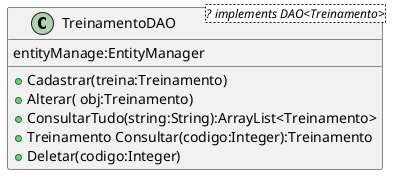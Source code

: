 @startuml


class TreinamentoDAO <? implements DAO<Treinamento>> {
    
    entityManage:EntityManager 
    + Cadastrar(treina:Treinamento)
    + Alterar( obj:Treinamento)
    + ConsultarTudo(string:String):ArrayList<Treinamento>
    + Treinamento Consultar(codigo:Integer):Treinamento
    + Deletar(codigo:Integer)       
}

@enduml